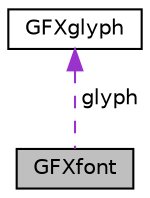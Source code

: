 digraph "GFXfont"
{
  edge [fontname="Helvetica",fontsize="10",labelfontname="Helvetica",labelfontsize="10"];
  node [fontname="Helvetica",fontsize="10",shape=record];
  Node1 [label="GFXfont",height=0.2,width=0.4,color="black", fillcolor="grey75", style="filled", fontcolor="black"];
  Node2 -> Node1 [dir="back",color="darkorchid3",fontsize="10",style="dashed",label=" glyph" ,fontname="Helvetica"];
  Node2 [label="GFXglyph",height=0.2,width=0.4,color="black", fillcolor="white", style="filled",URL="$struct_g_f_xglyph.html"];
}
